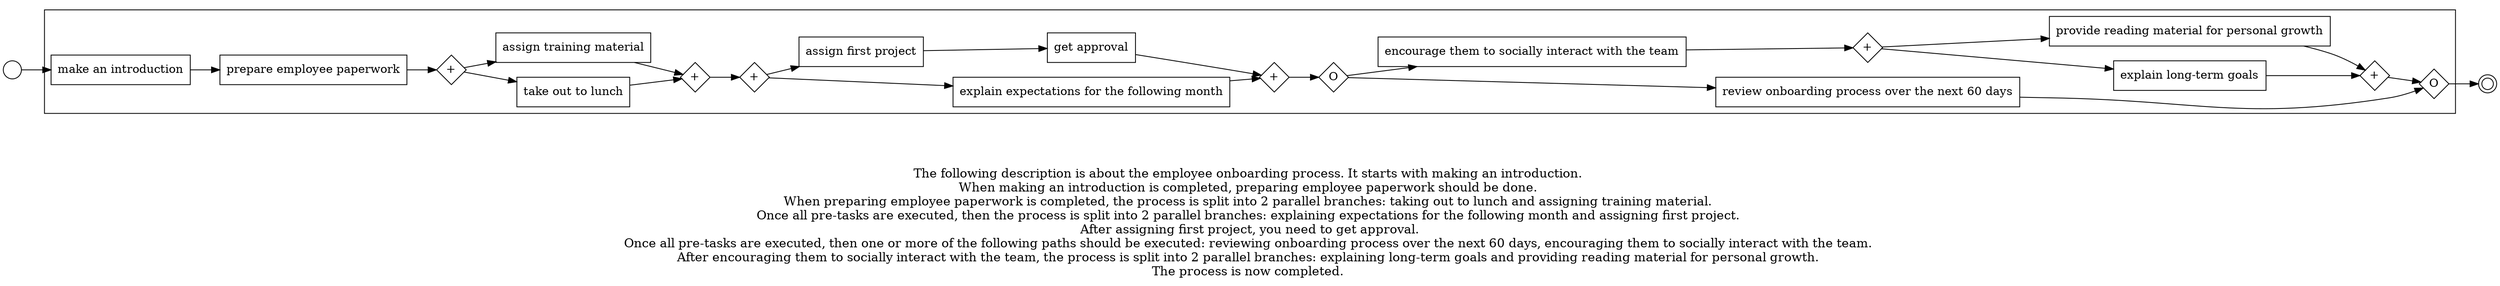digraph employee_onboarding_process_131 {
	graph [rankdir=LR]
	START_NODE [label="" shape=circle width=0.3]
	subgraph CLUSTER_0 {
		"make an introduction" [shape=box]
		"prepare employee paperwork" [shape=box]
		"make an introduction" -> "prepare employee paperwork"
		"AND_SPLIT--3. First day_4T5V" [label="+" fixedsize=true shape=diamond width=0.5]
		"prepare employee paperwork" -> "AND_SPLIT--3. First day_4T5V"
		"take out to lunch" [shape=box]
		"AND_SPLIT--3. First day_4T5V" -> "take out to lunch"
		"assign training material" [shape=box]
		"AND_SPLIT--3. First day_4T5V" -> "assign training material"
		"AND_JOIN--3. First day_4T5V" [label="+" fixedsize=true shape=diamond width=0.5]
		"take out to lunch" -> "AND_JOIN--3. First day_4T5V"
		"assign training material" -> "AND_JOIN--3. First day_4T5V"
		"AND_SPLIT--4. First week_L4JV" [label="+" fixedsize=true shape=diamond width=0.5]
		"AND_JOIN--3. First day_4T5V" -> "AND_SPLIT--4. First week_L4JV"
		"explain expectations for the following month" [shape=box]
		"AND_SPLIT--4. First week_L4JV" -> "explain expectations for the following month"
		"assign first project" [shape=box]
		"AND_SPLIT--4. First week_L4JV" -> "assign first project"
		"get approval" [shape=box]
		"assign first project" -> "get approval"
		"AND_JOIN--4. First week_L4JV" [label="+" fixedsize=true shape=diamond width=0.5]
		"explain expectations for the following month" -> "AND_JOIN--4. First week_L4JV"
		"get approval" -> "AND_JOIN--4. First week_L4JV"
		"OR_SPLIT--5. First month_2EED" [label=O fixedsize=true shape=diamond width=0.5]
		"AND_JOIN--4. First week_L4JV" -> "OR_SPLIT--5. First month_2EED"
		"review onboarding process over the next 60 days" [shape=box]
		"OR_SPLIT--5. First month_2EED" -> "review onboarding process over the next 60 days"
		"encourage them to socially interact with the team" [shape=box]
		"OR_SPLIT--5. First month_2EED" -> "encourage them to socially interact with the team"
		"AND_SPLIT--5. First month_93SW" [label="+" fixedsize=true shape=diamond width=0.5]
		"encourage them to socially interact with the team" -> "AND_SPLIT--5. First month_93SW"
		"explain long-term goals" [shape=box]
		"AND_SPLIT--5. First month_93SW" -> "explain long-term goals"
		"provide reading material for personal growth" [shape=box]
		"AND_SPLIT--5. First month_93SW" -> "provide reading material for personal growth"
		"AND_JOIN--5. First month_93SW" [label="+" fixedsize=true shape=diamond width=0.5]
		"explain long-term goals" -> "AND_JOIN--5. First month_93SW"
		"provide reading material for personal growth" -> "AND_JOIN--5. First month_93SW"
		"OR_JOIN--5. First month_2EED" [label=O fixedsize=true shape=diamond width=0.5]
		"review onboarding process over the next 60 days" -> "OR_JOIN--5. First month_2EED"
		"AND_JOIN--5. First month_93SW" -> "OR_JOIN--5. First month_2EED"
	}
	START_NODE -> "make an introduction"
	END_NODE [label="" shape=doublecircle width=0.2]
	"OR_JOIN--5. First month_2EED" -> END_NODE
	fontsize=15 label="\n\n
The following description is about the employee onboarding process. It starts with making an introduction. 
When making an introduction is completed, preparing employee paperwork should be done. 
When preparing employee paperwork is completed, the process is split into 2 parallel branches: taking out to lunch and assigning training material. 
Once all pre-tasks are executed, then the process is split into 2 parallel branches: explaining expectations for the following month and assigning first project. 
After assigning first project, you need to get approval.
Once all pre-tasks are executed, then one or more of the following paths should be executed: reviewing onboarding process over the next 60 days, encouraging them to socially interact with the team. 
After encouraging them to socially interact with the team, the process is split into 2 parallel branches: explaining long-term goals and providing reading material for personal growth. 
The process is now completed. 
"
}
